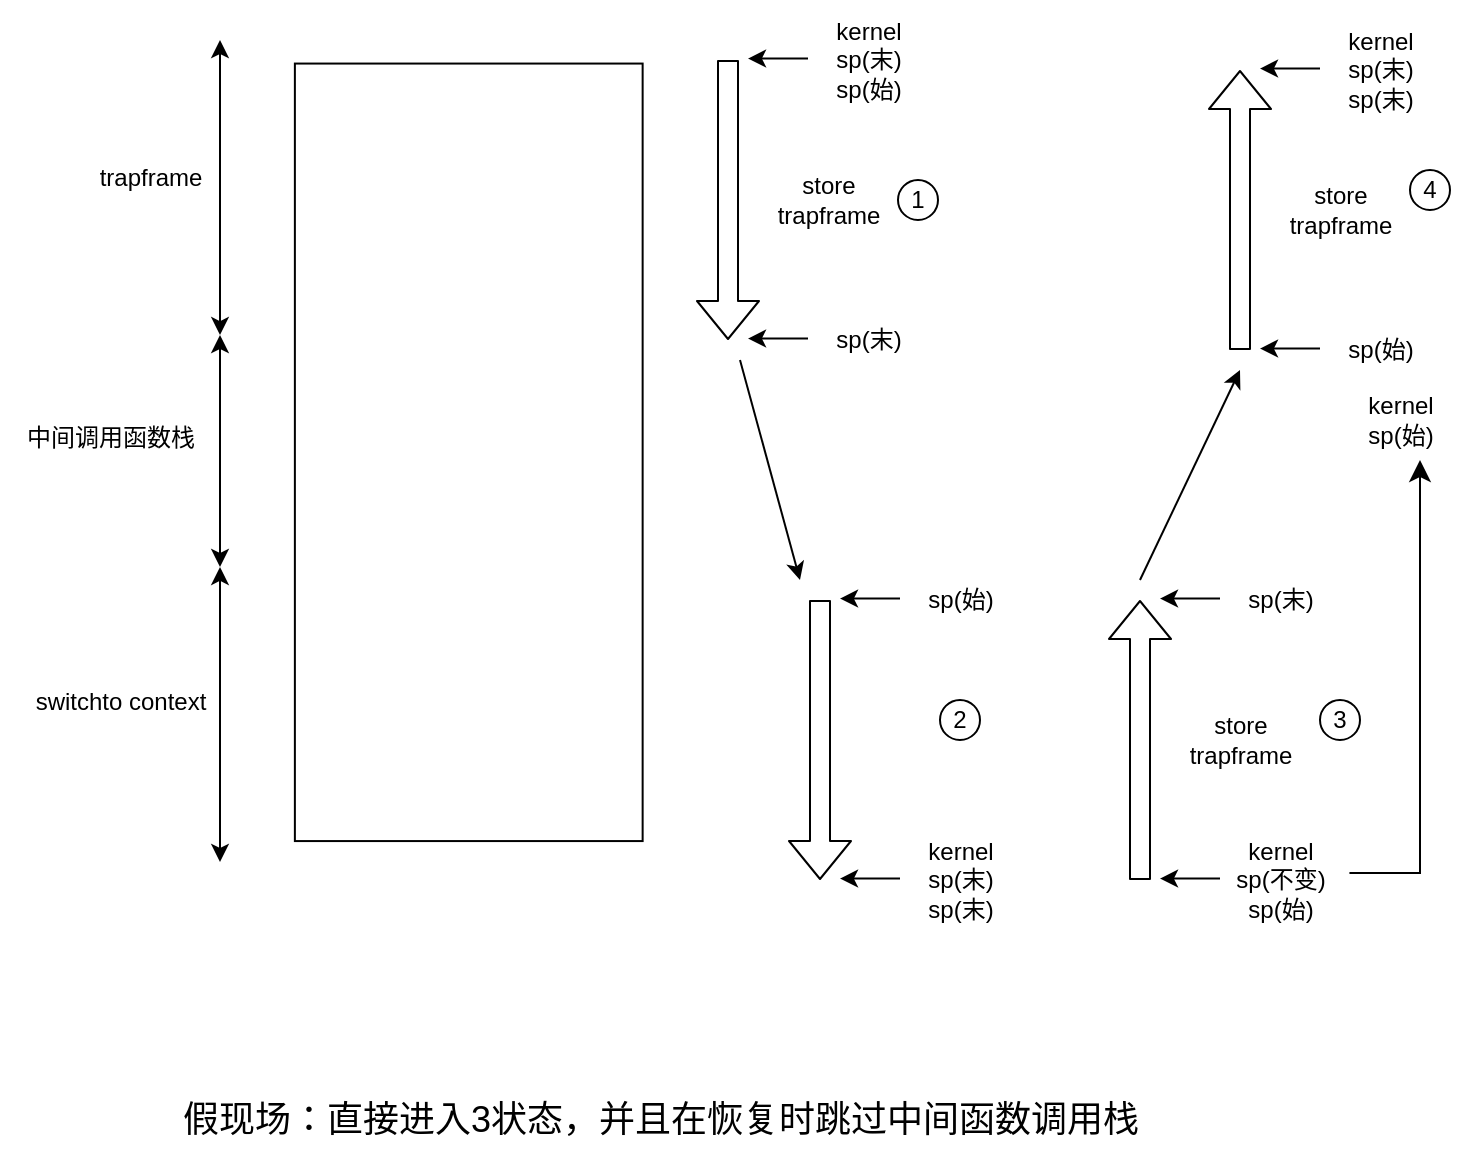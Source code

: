 <mxfile>
    <diagram id="0Tf9AEqikt2TnY3NTsb8" name="第 1 页">
        <mxGraphModel dx="1067" dy="709" grid="1" gridSize="10" guides="1" tooltips="1" connect="1" arrows="1" fold="1" page="1" pageScale="1" pageWidth="827" pageHeight="1169" math="0" shadow="0">
            <root>
                <mxCell id="0"/>
                <mxCell id="1" parent="0"/>
                <mxCell id="14" value="" style="group" vertex="1" connectable="0" parent="1">
                    <mxGeometry y="390" width="316.88" height="411" as="geometry"/>
                </mxCell>
                <mxCell id="10" value="中间调用函数栈" style="text;html=1;align=center;verticalAlign=middle;resizable=0;points=[];autosize=1;strokeColor=none;fillColor=none;" vertex="1" parent="14">
                    <mxGeometry y="184.421" width="110" height="30" as="geometry"/>
                </mxCell>
                <mxCell id="13" value="" style="group" vertex="1" connectable="0" parent="14">
                    <mxGeometry x="5.0" width="311.88" height="411" as="geometry"/>
                </mxCell>
                <mxCell id="2" value="" style="rounded=0;whiteSpace=wrap;html=1;rotation=90;" vertex="1" parent="13">
                    <mxGeometry x="35.001" y="119.22" width="388.756" height="173.882" as="geometry"/>
                </mxCell>
                <mxCell id="6" value="" style="endArrow=classic;startArrow=classic;html=1;" edge="1" parent="13">
                    <mxGeometry width="50" height="50" relative="1" as="geometry">
                        <mxPoint x="105.002" as="sourcePoint"/>
                        <mxPoint x="105.002" y="147.537" as="targetPoint"/>
                    </mxGeometry>
                </mxCell>
                <mxCell id="9" value="" style="endArrow=classic;startArrow=classic;html=1;" edge="1" parent="13">
                    <mxGeometry width="50" height="50" relative="1" as="geometry">
                        <mxPoint x="105.002" y="263.458" as="sourcePoint"/>
                        <mxPoint x="105.002" y="147.537" as="targetPoint"/>
                    </mxGeometry>
                </mxCell>
                <mxCell id="11" value="" style="endArrow=classic;startArrow=classic;html=1;" edge="1" parent="13">
                    <mxGeometry width="50" height="50" relative="1" as="geometry">
                        <mxPoint x="105.002" y="410.995" as="sourcePoint"/>
                        <mxPoint x="105.002" y="263.458" as="targetPoint"/>
                    </mxGeometry>
                </mxCell>
                <mxCell id="12" value="switchto context" style="text;html=1;align=center;verticalAlign=middle;resizable=0;points=[];autosize=1;strokeColor=none;fillColor=none;" vertex="1" parent="13">
                    <mxGeometry y="316.15" width="110" height="30" as="geometry"/>
                </mxCell>
                <mxCell id="7" value="trapframe" style="text;html=1;align=center;verticalAlign=middle;resizable=0;points=[];autosize=1;strokeColor=none;fillColor=none;" vertex="1" parent="13">
                    <mxGeometry x="35.001" y="53.745" width="70" height="30" as="geometry"/>
                </mxCell>
                <mxCell id="27" value="" style="group" vertex="1" connectable="0" parent="1">
                    <mxGeometry x="364" y="370" width="105" height="185" as="geometry"/>
                </mxCell>
                <mxCell id="16" value="" style="shape=flexArrow;endArrow=classic;html=1;" edge="1" parent="27">
                    <mxGeometry width="50" height="50" relative="1" as="geometry">
                        <mxPoint y="30" as="sourcePoint"/>
                        <mxPoint y="170" as="targetPoint"/>
                    </mxGeometry>
                </mxCell>
                <mxCell id="17" value="store &lt;br&gt;trapframe" style="text;html=1;align=center;verticalAlign=middle;resizable=0;points=[];autosize=1;strokeColor=none;fillColor=none;" vertex="1" parent="27">
                    <mxGeometry x="15" y="80" width="70" height="40" as="geometry"/>
                </mxCell>
                <mxCell id="18" value="" style="endArrow=classic;html=1;" edge="1" parent="27">
                    <mxGeometry width="50" height="50" relative="1" as="geometry">
                        <mxPoint x="40" y="29.29" as="sourcePoint"/>
                        <mxPoint x="10" y="29.29" as="targetPoint"/>
                    </mxGeometry>
                </mxCell>
                <mxCell id="19" value="kernel &lt;br&gt;sp(末)&lt;br&gt;sp(始)" style="text;html=1;align=center;verticalAlign=middle;resizable=0;points=[];autosize=1;strokeColor=none;fillColor=none;" vertex="1" parent="27">
                    <mxGeometry x="40" width="60" height="60" as="geometry"/>
                </mxCell>
                <mxCell id="21" value="" style="endArrow=classic;html=1;" edge="1" parent="27">
                    <mxGeometry width="50" height="50" relative="1" as="geometry">
                        <mxPoint x="40" y="169.29" as="sourcePoint"/>
                        <mxPoint x="10" y="169.29" as="targetPoint"/>
                    </mxGeometry>
                </mxCell>
                <mxCell id="22" value="sp(末)" style="text;html=1;align=center;verticalAlign=middle;resizable=0;points=[];autosize=1;strokeColor=none;fillColor=none;" vertex="1" parent="27">
                    <mxGeometry x="40" y="155" width="60" height="30" as="geometry"/>
                </mxCell>
                <mxCell id="75" value="1" style="ellipse;whiteSpace=wrap;html=1;aspect=fixed;" vertex="1" parent="27">
                    <mxGeometry x="85" y="90" width="20" height="20" as="geometry"/>
                </mxCell>
                <mxCell id="43" value="" style="group" vertex="1" connectable="0" parent="1">
                    <mxGeometry x="410" y="640" width="100" height="200" as="geometry"/>
                </mxCell>
                <mxCell id="44" value="" style="shape=flexArrow;endArrow=classic;html=1;" edge="1" parent="43">
                    <mxGeometry width="50" height="50" relative="1" as="geometry">
                        <mxPoint y="30" as="sourcePoint"/>
                        <mxPoint y="170" as="targetPoint"/>
                    </mxGeometry>
                </mxCell>
                <mxCell id="46" value="" style="endArrow=classic;html=1;" edge="1" parent="43">
                    <mxGeometry width="50" height="50" relative="1" as="geometry">
                        <mxPoint x="40" y="29.29" as="sourcePoint"/>
                        <mxPoint x="10" y="29.29" as="targetPoint"/>
                    </mxGeometry>
                </mxCell>
                <mxCell id="47" value="sp(始)" style="text;html=1;align=center;verticalAlign=middle;resizable=0;points=[];autosize=1;strokeColor=none;fillColor=none;" vertex="1" parent="43">
                    <mxGeometry x="40" y="15" width="60" height="30" as="geometry"/>
                </mxCell>
                <mxCell id="48" value="" style="endArrow=classic;html=1;" edge="1" parent="43">
                    <mxGeometry width="50" height="50" relative="1" as="geometry">
                        <mxPoint x="40" y="169.29" as="sourcePoint"/>
                        <mxPoint x="10" y="169.29" as="targetPoint"/>
                    </mxGeometry>
                </mxCell>
                <mxCell id="49" value="kernel&lt;br&gt;sp(末)&lt;br&gt;sp(末)" style="text;html=1;align=center;verticalAlign=middle;resizable=0;points=[];autosize=1;strokeColor=none;fillColor=none;" vertex="1" parent="43">
                    <mxGeometry x="40" y="140" width="60" height="60" as="geometry"/>
                </mxCell>
                <mxCell id="77" value="2" style="ellipse;whiteSpace=wrap;html=1;aspect=fixed;" vertex="1" parent="43">
                    <mxGeometry x="60" y="80" width="20" height="20" as="geometry"/>
                </mxCell>
                <mxCell id="53" value="" style="group" vertex="1" connectable="0" parent="1">
                    <mxGeometry x="620" y="390" width="110" height="210" as="geometry"/>
                </mxCell>
                <mxCell id="30" value="store &lt;br&gt;trapframe" style="text;html=1;align=center;verticalAlign=middle;resizable=0;points=[];autosize=1;strokeColor=none;fillColor=none;" vertex="1" parent="53">
                    <mxGeometry x="15" y="65" width="70" height="40" as="geometry"/>
                </mxCell>
                <mxCell id="31" value="" style="endArrow=classic;html=1;" edge="1" parent="53">
                    <mxGeometry width="50" height="50" relative="1" as="geometry">
                        <mxPoint x="40" y="14.29" as="sourcePoint"/>
                        <mxPoint x="10" y="14.29" as="targetPoint"/>
                    </mxGeometry>
                </mxCell>
                <mxCell id="32" value="kernel&lt;br&gt;sp(末)&lt;br&gt;sp(末)" style="text;html=1;align=center;verticalAlign=middle;resizable=0;points=[];autosize=1;strokeColor=none;fillColor=none;" vertex="1" parent="53">
                    <mxGeometry x="40" y="-15" width="60" height="60" as="geometry"/>
                </mxCell>
                <mxCell id="33" value="" style="endArrow=classic;html=1;" edge="1" parent="53">
                    <mxGeometry width="50" height="50" relative="1" as="geometry">
                        <mxPoint x="40" y="154.29" as="sourcePoint"/>
                        <mxPoint x="10" y="154.29" as="targetPoint"/>
                    </mxGeometry>
                </mxCell>
                <mxCell id="34" value="sp(始)" style="text;html=1;align=center;verticalAlign=middle;resizable=0;points=[];autosize=1;strokeColor=none;fillColor=none;" vertex="1" parent="53">
                    <mxGeometry x="40" y="140" width="60" height="30" as="geometry"/>
                </mxCell>
                <mxCell id="50" value="" style="shape=flexArrow;endArrow=classic;html=1;" edge="1" parent="53">
                    <mxGeometry width="50" height="50" relative="1" as="geometry">
                        <mxPoint y="155" as="sourcePoint"/>
                        <mxPoint y="15" as="targetPoint"/>
                    </mxGeometry>
                </mxCell>
                <mxCell id="63" value="kernel &lt;br&gt;sp(始)" style="text;html=1;align=center;verticalAlign=middle;resizable=0;points=[];autosize=1;strokeColor=none;fillColor=none;" vertex="1" parent="53">
                    <mxGeometry x="50" y="170" width="60" height="40" as="geometry"/>
                </mxCell>
                <mxCell id="79" value="4" style="ellipse;whiteSpace=wrap;html=1;aspect=fixed;" vertex="1" parent="53">
                    <mxGeometry x="85" y="65" width="20" height="20" as="geometry"/>
                </mxCell>
                <mxCell id="55" value="" style="group" vertex="1" connectable="0" parent="1">
                    <mxGeometry x="570" y="655" width="110" height="185" as="geometry"/>
                </mxCell>
                <mxCell id="56" value="store &lt;br&gt;trapframe" style="text;html=1;align=center;verticalAlign=middle;resizable=0;points=[];autosize=1;strokeColor=none;fillColor=none;" vertex="1" parent="55">
                    <mxGeometry x="15" y="65" width="70" height="40" as="geometry"/>
                </mxCell>
                <mxCell id="57" value="" style="endArrow=classic;html=1;" edge="1" parent="55">
                    <mxGeometry width="50" height="50" relative="1" as="geometry">
                        <mxPoint x="40" y="14.29" as="sourcePoint"/>
                        <mxPoint x="10" y="14.29" as="targetPoint"/>
                    </mxGeometry>
                </mxCell>
                <mxCell id="58" value="sp(末)" style="text;html=1;align=center;verticalAlign=middle;resizable=0;points=[];autosize=1;strokeColor=none;fillColor=none;" vertex="1" parent="55">
                    <mxGeometry x="40" width="60" height="30" as="geometry"/>
                </mxCell>
                <mxCell id="59" value="" style="endArrow=classic;html=1;" edge="1" parent="55">
                    <mxGeometry width="50" height="50" relative="1" as="geometry">
                        <mxPoint x="40" y="154.29" as="sourcePoint"/>
                        <mxPoint x="10" y="154.29" as="targetPoint"/>
                    </mxGeometry>
                </mxCell>
                <mxCell id="60" value="kernel&lt;br&gt;sp(不变)&lt;br&gt;sp(始)" style="text;html=1;align=center;verticalAlign=middle;resizable=0;points=[];autosize=1;strokeColor=none;fillColor=none;" vertex="1" parent="55">
                    <mxGeometry x="35" y="125" width="70" height="60" as="geometry"/>
                </mxCell>
                <mxCell id="61" value="" style="shape=flexArrow;endArrow=classic;html=1;" edge="1" parent="55">
                    <mxGeometry width="50" height="50" relative="1" as="geometry">
                        <mxPoint y="155" as="sourcePoint"/>
                        <mxPoint y="15" as="targetPoint"/>
                    </mxGeometry>
                </mxCell>
                <mxCell id="78" value="3" style="ellipse;whiteSpace=wrap;html=1;aspect=fixed;" vertex="1" parent="55">
                    <mxGeometry x="90" y="65" width="20" height="20" as="geometry"/>
                </mxCell>
                <mxCell id="62" value="" style="edgeStyle=segmentEdgeStyle;endArrow=classic;html=1;curved=0;rounded=0;endSize=8;startSize=8;exitX=0.996;exitY=0.442;exitDx=0;exitDy=0;exitPerimeter=0;" edge="1" parent="1" source="60">
                    <mxGeometry width="50" height="50" relative="1" as="geometry">
                        <mxPoint x="705" y="801" as="sourcePoint"/>
                        <mxPoint x="710" y="600" as="targetPoint"/>
                    </mxGeometry>
                </mxCell>
                <mxCell id="70" value="" style="endArrow=classic;html=1;" edge="1" parent="1">
                    <mxGeometry width="50" height="50" relative="1" as="geometry">
                        <mxPoint x="370" y="550" as="sourcePoint"/>
                        <mxPoint x="400" y="660" as="targetPoint"/>
                    </mxGeometry>
                </mxCell>
                <mxCell id="71" value="" style="endArrow=classic;html=1;" edge="1" parent="1">
                    <mxGeometry width="50" height="50" relative="1" as="geometry">
                        <mxPoint x="570" y="660" as="sourcePoint"/>
                        <mxPoint x="620" y="555" as="targetPoint"/>
                    </mxGeometry>
                </mxCell>
                <mxCell id="74" value="&lt;font style=&quot;font-size: 18px;&quot;&gt;假现场：直接进入3状态，并且在恢复时跳过中间函数调用栈&lt;/font&gt;" style="text;html=1;align=center;verticalAlign=middle;resizable=0;points=[];autosize=1;strokeColor=none;fillColor=none;" vertex="1" parent="1">
                    <mxGeometry x="80" y="910" width="500" height="40" as="geometry"/>
                </mxCell>
            </root>
        </mxGraphModel>
    </diagram>
</mxfile>